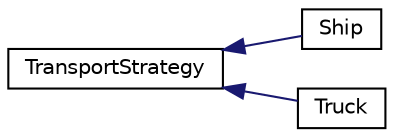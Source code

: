 digraph "Graphical Class Hierarchy"
{
  edge [fontname="Helvetica",fontsize="10",labelfontname="Helvetica",labelfontsize="10"];
  node [fontname="Helvetica",fontsize="10",shape=record];
  rankdir="LR";
  Node0 [label="TransportStrategy",height=0.2,width=0.4,color="black", fillcolor="white", style="filled",URL="$classTransportStrategy.html"];
  Node0 -> Node1 [dir="back",color="midnightblue",fontsize="10",style="solid",fontname="Helvetica"];
  Node1 [label="Ship",height=0.2,width=0.4,color="black", fillcolor="white", style="filled",URL="$classShip.html"];
  Node0 -> Node2 [dir="back",color="midnightblue",fontsize="10",style="solid",fontname="Helvetica"];
  Node2 [label="Truck",height=0.2,width=0.4,color="black", fillcolor="white", style="filled",URL="$classTruck.html"];
}
